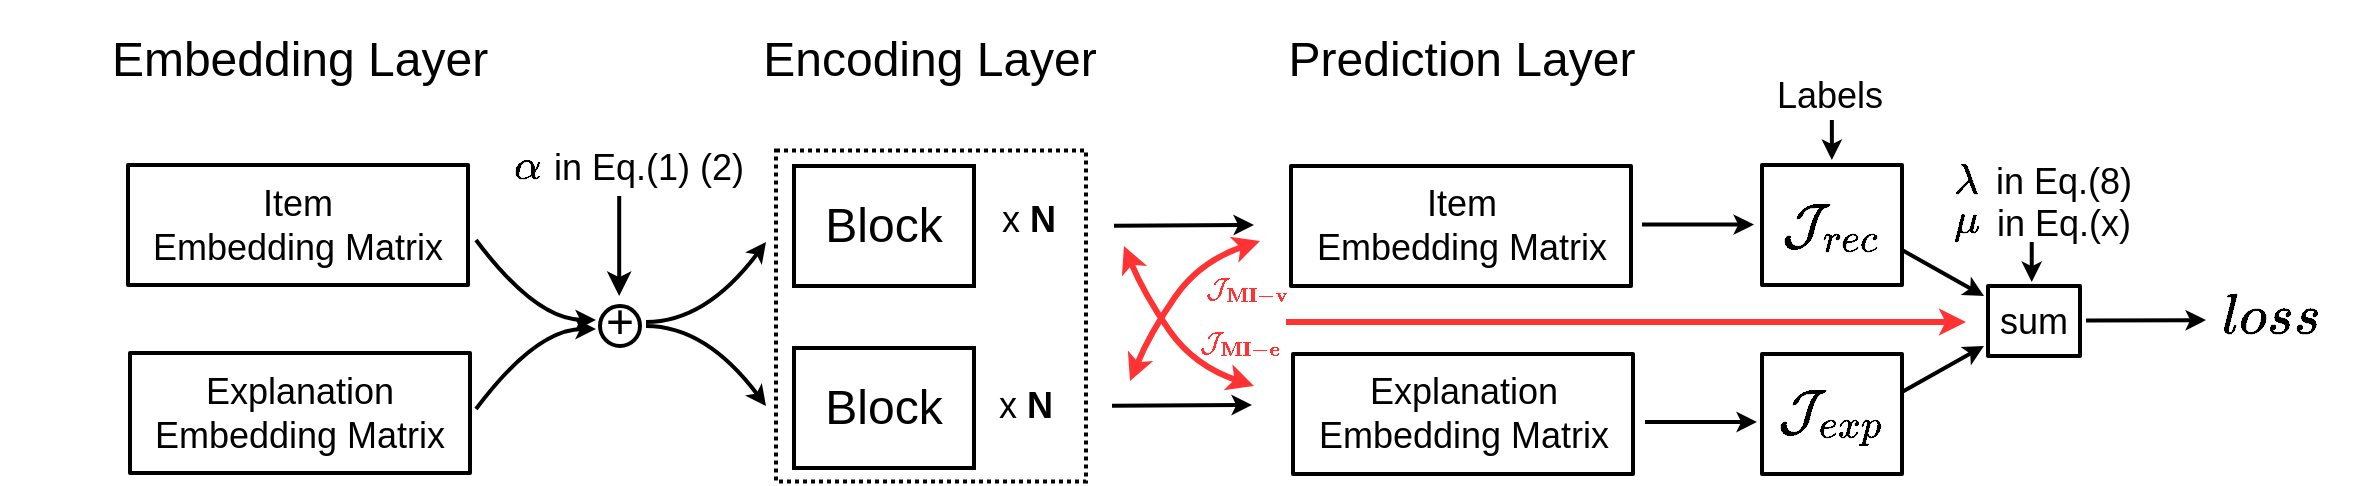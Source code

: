<mxfile version="18.0.1" type="device"><diagram id="gnFWWHtxR3jTJgyB2UoV" name="Page-1"><mxGraphModel dx="1150" dy="659" grid="1" gridSize="10" guides="1" tooltips="1" connect="1" arrows="1" fold="1" page="1" pageScale="1" pageWidth="850" pageHeight="1100" math="1" shadow="0"><root><mxCell id="0"/><mxCell id="1" parent="0"/><mxCell id="tjF-AHOzfOo3jb6UB5Aj-3" value="&lt;font style=&quot;font-size: 24px;&quot;&gt;Embedding Layer&lt;/font&gt;" style="whiteSpace=wrap;html=1;fillColor=none;strokeColor=none;" vertex="1" parent="1"><mxGeometry x="127" y="159" width="300" height="60" as="geometry"/></mxCell><mxCell id="tjF-AHOzfOo3jb6UB5Aj-6" value="" style="ellipse;whiteSpace=wrap;html=1;aspect=fixed;fontSize=24;fillColor=none;strokeWidth=2;connectable=0;cloneable=0;" vertex="1" parent="1"><mxGeometry x="427" y="312" width="20" height="20" as="geometry"/></mxCell><mxCell id="tjF-AHOzfOo3jb6UB5Aj-14" value="&lt;span style=&quot;font-size: 24px;&quot;&gt;Block&lt;/span&gt;" style="whiteSpace=wrap;html=1;strokeWidth=2;connectable=0;" vertex="1" parent="1"><mxGeometry x="524" y="242" width="90" height="60" as="geometry"/></mxCell><mxCell id="tjF-AHOzfOo3jb6UB5Aj-15" value="&lt;font style=&quot;font-size: 24px;&quot;&gt;Block&lt;/font&gt;" style="whiteSpace=wrap;html=1;strokeWidth=2;connectable=0;" vertex="1" parent="1"><mxGeometry x="524" y="333" width="90" height="60" as="geometry"/></mxCell><mxCell id="tjF-AHOzfOo3jb6UB5Aj-16" value="&lt;span style=&quot;font-size: 24px;&quot;&gt;+&lt;/span&gt;" style="whiteSpace=wrap;html=1;fontSize=18;fillColor=none;strokeColor=none;connectable=0;cloneable=0;" vertex="1" parent="1"><mxGeometry x="427" y="310" width="20" height="20" as="geometry"/></mxCell><mxCell id="tjF-AHOzfOo3jb6UB5Aj-17" value="" style="endArrow=classic;html=1;rounded=0;fontSize=18;strokeWidth=2;" edge="1" parent="1"><mxGeometry width="50" height="50" relative="1" as="geometry"><mxPoint x="436.6" y="257" as="sourcePoint"/><mxPoint x="436.6" y="307" as="targetPoint"/></mxGeometry></mxCell><mxCell id="tjF-AHOzfOo3jb6UB5Aj-19" value="&lt;span style=&quot;&quot;&gt;&amp;nbsp;in Eq.(1) (2)&lt;/span&gt;" style="whiteSpace=wrap;html=1;fontSize=18;strokeWidth=2;fillColor=none;strokeColor=none;" vertex="1" parent="1"><mxGeometry x="389" y="228" width="120" height="30" as="geometry"/></mxCell><mxCell id="tjF-AHOzfOo3jb6UB5Aj-21" value="$$\alpha$$" style="whiteSpace=wrap;html=1;fontSize=18;strokeWidth=2;fillColor=none;strokeColor=none;" vertex="1" parent="1"><mxGeometry x="371" y="228" width="40" height="30" as="geometry"/></mxCell><mxCell id="tjF-AHOzfOo3jb6UB5Aj-26" value="&lt;font style=&quot;font-size: 24px;&quot;&gt;Encoding Layer&lt;/font&gt;" style="whiteSpace=wrap;html=1;fillColor=none;strokeColor=none;" vertex="1" parent="1"><mxGeometry x="441.5" y="159" width="300" height="60" as="geometry"/></mxCell><mxCell id="tjF-AHOzfOo3jb6UB5Aj-28" value="" style="curved=1;endArrow=classic;html=1;rounded=0;fontSize=18;strokeWidth=2;endSize=4;" edge="1" parent="1"><mxGeometry width="50" height="50" relative="1" as="geometry"><mxPoint x="450" y="320" as="sourcePoint"/><mxPoint x="510" y="280" as="targetPoint"/><Array as="points"><mxPoint x="480" y="320"/></Array></mxGeometry></mxCell><mxCell id="tjF-AHOzfOo3jb6UB5Aj-36" value="" style="endArrow=classic;html=1;rounded=0;fontSize=18;startSize=4;endSize=4;strokeWidth=2;" edge="1" parent="1"><mxGeometry width="50" height="50" relative="1" as="geometry"><mxPoint x="683" y="361.91" as="sourcePoint"/><mxPoint x="753" y="361.47" as="targetPoint"/></mxGeometry></mxCell><mxCell id="tjF-AHOzfOo3jb6UB5Aj-39" value="" style="rounded=0;whiteSpace=wrap;html=1;fontSize=18;strokeWidth=2;fillColor=none;dashed=1;dashPattern=1 1;" vertex="1" parent="1"><mxGeometry x="515" y="234.25" width="155" height="165.5" as="geometry"/></mxCell><mxCell id="tjF-AHOzfOo3jb6UB5Aj-41" value="&amp;nbsp;x &lt;b&gt;N&lt;/b&gt;" style="whiteSpace=wrap;html=1;dashed=1;dashPattern=1 1;fontSize=18;strokeWidth=2;fillColor=none;strokeColor=none;" vertex="1" parent="1"><mxGeometry x="619" y="247.5" width="40" height="42" as="geometry"/></mxCell><mxCell id="tjF-AHOzfOo3jb6UB5Aj-42" value="x &lt;b&gt;N&lt;/b&gt;" style="whiteSpace=wrap;html=1;dashed=1;dashPattern=1 1;fontSize=18;strokeWidth=2;fillColor=none;strokeColor=none;" vertex="1" parent="1"><mxGeometry x="625" y="341" width="30" height="42" as="geometry"/></mxCell><mxCell id="tjF-AHOzfOo3jb6UB5Aj-45" value="&lt;font style=&quot;font-size: 24px;&quot;&gt;Prediction Layer&lt;/font&gt;" style="whiteSpace=wrap;html=1;fillColor=none;strokeColor=none;" vertex="1" parent="1"><mxGeometry x="708" y="159" width="300" height="60" as="geometry"/></mxCell><mxCell id="tjF-AHOzfOo3jb6UB5Aj-163" value="" style="endArrow=classic;html=1;rounded=0;fontSize=18;startSize=4;endSize=4;strokeWidth=2;" edge="1" parent="1"><mxGeometry width="50" height="50" relative="1" as="geometry"><mxPoint x="948" y="271.3" as="sourcePoint"/><mxPoint x="1004" y="271.3" as="targetPoint"/></mxGeometry></mxCell><mxCell id="tjF-AHOzfOo3jb6UB5Aj-164" value="" style="endArrow=classic;html=1;rounded=0;fontSize=18;startSize=4;endSize=4;strokeWidth=2;" edge="1" parent="1"><mxGeometry width="50" height="50" relative="1" as="geometry"><mxPoint x="949.5" y="370" as="sourcePoint"/><mxPoint x="1005.5" y="370" as="targetPoint"/></mxGeometry></mxCell><mxCell id="tjF-AHOzfOo3jb6UB5Aj-165" value="" style="endArrow=classic;html=1;rounded=0;fontSize=18;startSize=4;endSize=4;strokeWidth=2;" edge="1" parent="1"><mxGeometry width="50" height="50" relative="1" as="geometry"><mxPoint x="684" y="271.91" as="sourcePoint"/><mxPoint x="754" y="271.47" as="targetPoint"/></mxGeometry></mxCell><mxCell id="tjF-AHOzfOo3jb6UB5Aj-169" value="&lt;span style=&quot;font-size: 18px;&quot;&gt;Explanation&lt;/span&gt;&lt;br style=&quot;font-size: 18px;&quot;&gt;&lt;span style=&quot;font-size: 18px;&quot;&gt;Embedding Matrix&lt;/span&gt;" style="whiteSpace=wrap;html=1;strokeWidth=2;fillColor=default;sketch=1;glass=0;fillStyle=auto;fillWeight=1;jiggle=0;zigzagOffset=0;sketchStyle=rough;hachureGap=0;hachureAngle=0;simplification=0;disableMultiStroke=0;disableMultiStrokeFill=0;dashOffset=1;curveFitting=0.95;" vertex="1" parent="1"><mxGeometry x="192" y="335.5" width="170" height="60" as="geometry"/></mxCell><mxCell id="tjF-AHOzfOo3jb6UB5Aj-171" value="&lt;span style=&quot;font-size: 18px;&quot;&gt;Item&lt;/span&gt;&lt;br style=&quot;font-size: 18px;&quot;&gt;&lt;span style=&quot;font-size: 18px;&quot;&gt;Embedding Matrix&lt;/span&gt;" style="whiteSpace=wrap;html=1;strokeWidth=2;fillColor=default;sketch=1;glass=0;fillStyle=auto;fillWeight=1;jiggle=0;zigzagOffset=0;sketchStyle=rough;hachureGap=0;hachureAngle=0;simplification=0;disableMultiStroke=0;disableMultiStrokeFill=0;dashOffset=1;curveFitting=0.95;" vertex="1" parent="1"><mxGeometry x="191" y="241.5" width="170" height="60" as="geometry"/></mxCell><mxCell id="tjF-AHOzfOo3jb6UB5Aj-172" value="&lt;span style=&quot;font-size: 18px;&quot;&gt;Explanation&lt;/span&gt;&lt;br style=&quot;font-size: 18px;&quot;&gt;&lt;span style=&quot;font-size: 18px;&quot;&gt;Embedding Matrix&lt;/span&gt;" style="whiteSpace=wrap;html=1;strokeWidth=2;fillColor=default;sketch=1;glass=0;fillStyle=auto;fillWeight=1;jiggle=0;zigzagOffset=0;sketchStyle=rough;hachureGap=0;hachureAngle=0;simplification=0;disableMultiStroke=0;disableMultiStrokeFill=0;dashOffset=1;curveFitting=0.95;" vertex="1" parent="1"><mxGeometry x="773.5" y="336" width="170" height="60" as="geometry"/></mxCell><mxCell id="tjF-AHOzfOo3jb6UB5Aj-173" value="&lt;span style=&quot;font-size: 18px;&quot;&gt;Item&lt;/span&gt;&lt;br style=&quot;font-size: 18px;&quot;&gt;&lt;span style=&quot;font-size: 18px;&quot;&gt;Embedding Matrix&lt;/span&gt;" style="whiteSpace=wrap;html=1;strokeWidth=2;fillColor=default;sketch=1;glass=0;fillStyle=auto;fillWeight=1;jiggle=0;zigzagOffset=0;sketchStyle=rough;hachureGap=0;hachureAngle=0;simplification=0;disableMultiStroke=0;disableMultiStrokeFill=0;dashOffset=1;curveFitting=0.95;" vertex="1" parent="1"><mxGeometry x="772.5" y="242" width="170" height="60" as="geometry"/></mxCell><mxCell id="tjF-AHOzfOo3jb6UB5Aj-174" value="&lt;font style=&quot;font-size: 24px;&quot;&gt;$$\mathcal{J}_{rec}$$&lt;/font&gt;" style="whiteSpace=wrap;html=1;strokeWidth=2;fillColor=default;sketch=1;glass=0;fillStyle=auto;fillWeight=1;jiggle=0;zigzagOffset=0;sketchStyle=rough;hachureGap=0;hachureAngle=0;simplification=0;disableMultiStroke=0;disableMultiStrokeFill=0;dashOffset=1;curveFitting=0.95;" vertex="1" parent="1"><mxGeometry x="1008" y="241.5" width="70" height="60" as="geometry"/></mxCell><mxCell id="tjF-AHOzfOo3jb6UB5Aj-175" value="&lt;font style=&quot;font-size: 24px;&quot;&gt;$$\mathcal{J}_{exp}$$&lt;/font&gt;" style="whiteSpace=wrap;html=1;strokeWidth=2;fillColor=default;sketch=1;glass=0;fillStyle=auto;fillWeight=1;jiggle=0;zigzagOffset=0;sketchStyle=rough;hachureGap=0;hachureAngle=0;simplification=0;disableMultiStroke=0;disableMultiStrokeFill=0;dashOffset=1;curveFitting=0.95;" vertex="1" parent="1"><mxGeometry x="1008" y="336" width="70" height="60" as="geometry"/></mxCell><mxCell id="tjF-AHOzfOo3jb6UB5Aj-177" value="&lt;font style=&quot;font-size: 24px;&quot;&gt;&lt;i style=&quot;&quot;&gt;$$loss$$&lt;/i&gt;&lt;/font&gt;" style="whiteSpace=wrap;html=1;strokeWidth=2;fillColor=none;sketch=1;glass=0;fillStyle=auto;fillWeight=1;jiggle=0;zigzagOffset=0;sketchStyle=rough;hachureGap=0;hachureAngle=0;simplification=0;disableMultiStroke=0;disableMultiStrokeFill=0;dashOffset=1;curveFitting=0.95;strokeColor=none;" vertex="1" parent="1"><mxGeometry x="1228" y="287.5" width="70" height="60" as="geometry"/></mxCell><mxCell id="tjF-AHOzfOo3jb6UB5Aj-179" value="in Eq.(8)" style="whiteSpace=wrap;html=1;fontSize=18;strokeWidth=2;fillColor=none;strokeColor=none;" vertex="1" parent="1"><mxGeometry x="1100" y="235" width="118" height="29.5" as="geometry"/></mxCell><mxCell id="tjF-AHOzfOo3jb6UB5Aj-180" value="$$\lambda$$" style="whiteSpace=wrap;html=1;fontSize=18;strokeWidth=2;fillColor=none;strokeColor=none;" vertex="1" parent="1"><mxGeometry x="1100" y="235" width="20" height="30" as="geometry"/></mxCell><mxCell id="tjF-AHOzfOo3jb6UB5Aj-181" value="$$\mu$$" style="whiteSpace=wrap;html=1;fontSize=18;strokeWidth=2;fillColor=none;strokeColor=none;" vertex="1" parent="1"><mxGeometry x="1100" y="254.5" width="20" height="30" as="geometry"/></mxCell><mxCell id="tjF-AHOzfOo3jb6UB5Aj-182" value="in Eq.(x)" style="whiteSpace=wrap;html=1;fontSize=18;strokeWidth=2;fillColor=none;strokeColor=none;" vertex="1" parent="1"><mxGeometry x="1115" y="263" width="88" height="15" as="geometry"/></mxCell><mxCell id="tjF-AHOzfOo3jb6UB5Aj-183" value="" style="curved=1;endArrow=classic;html=1;rounded=0;fontSize=36;startSize=4;endSize=4;strokeWidth=3;strokeColor=#FF3333;startArrow=classic;startFill=1;" edge="1" parent="1"><mxGeometry width="50" height="50" relative="1" as="geometry"><mxPoint x="689" y="282" as="sourcePoint"/><mxPoint x="754" y="352" as="targetPoint"/><Array as="points"><mxPoint x="699" y="306"/><mxPoint x="724" y="342"/></Array></mxGeometry></mxCell><mxCell id="tjF-AHOzfOo3jb6UB5Aj-191" value="" style="endArrow=classic;html=1;rounded=0;fontSize=18;strokeWidth=2;endSize=4;startSize=4;" edge="1" parent="1"><mxGeometry width="50" height="50" relative="1" as="geometry"><mxPoint x="1042.93" y="219" as="sourcePoint"/><mxPoint x="1042.93" y="239" as="targetPoint"/></mxGeometry></mxCell><mxCell id="tjF-AHOzfOo3jb6UB5Aj-195" value="&lt;span style=&quot;font-size: 18px;&quot;&gt;Labels&lt;/span&gt;" style="whiteSpace=wrap;html=1;strokeWidth=2;fillColor=none;sketch=1;glass=0;fillStyle=auto;fillWeight=1;jiggle=0;zigzagOffset=0;sketchStyle=rough;hachureGap=0;hachureAngle=0;simplification=0;disableMultiStroke=0;disableMultiStrokeFill=0;dashOffset=1;curveFitting=0.95;strokeColor=none;" vertex="1" parent="1"><mxGeometry x="1018.25" y="192" width="47.5" height="30" as="geometry"/></mxCell><mxCell id="tjF-AHOzfOo3jb6UB5Aj-197" value="" style="endArrow=classic;html=1;rounded=0;fontSize=18;startSize=4;endSize=4;strokeWidth=3;strokeColor=#FF3333;" edge="1" parent="1"><mxGeometry width="50" height="50" relative="1" as="geometry"><mxPoint x="770" y="320" as="sourcePoint"/><mxPoint x="1110" y="320" as="targetPoint"/></mxGeometry></mxCell><mxCell id="tjF-AHOzfOo3jb6UB5Aj-198" value="&lt;font style=&quot;font-size: 18px;&quot;&gt;sum&lt;/font&gt;" style="whiteSpace=wrap;html=1;strokeWidth=2;fillColor=none;sketch=1;glass=0;fillStyle=auto;fillWeight=1;jiggle=0;zigzagOffset=0;sketchStyle=rough;hachureGap=0;hachureAngle=0;simplification=0;disableMultiStroke=0;disableMultiStrokeFill=0;dashOffset=1;curveFitting=0.95;strokeColor=default;" vertex="1" parent="1"><mxGeometry x="1121" y="302" width="46" height="35" as="geometry"/></mxCell><mxCell id="tjF-AHOzfOo3jb6UB5Aj-200" value="" style="curved=1;endArrow=classic;html=1;rounded=0;fontSize=36;startSize=4;endSize=4;strokeColor=#000000;strokeWidth=2;exitX=1;exitY=0.5;exitDx=0;exitDy=0;" edge="1" parent="1"><mxGeometry width="50" height="50" relative="1" as="geometry"><mxPoint x="1078" y="355.0" as="sourcePoint"/><mxPoint x="1119" y="332" as="targetPoint"/><Array as="points"><mxPoint x="1119" y="332"/></Array></mxGeometry></mxCell><mxCell id="tjF-AHOzfOo3jb6UB5Aj-201" value="" style="curved=1;endArrow=classic;html=1;rounded=0;fontSize=36;startSize=4;endSize=4;strokeColor=#000000;strokeWidth=2;exitX=1;exitY=0.5;exitDx=0;exitDy=0;" edge="1" parent="1"><mxGeometry width="50" height="50" relative="1" as="geometry"><mxPoint x="1078" y="284.0" as="sourcePoint"/><mxPoint x="1119" y="307" as="targetPoint"/><Array as="points"><mxPoint x="1119" y="307"/></Array></mxGeometry></mxCell><mxCell id="tjF-AHOzfOo3jb6UB5Aj-203" value="" style="endArrow=classic;html=1;rounded=0;fontSize=18;strokeWidth=2;endSize=4;startSize=4;" edge="1" parent="1"><mxGeometry width="50" height="50" relative="1" as="geometry"><mxPoint x="1142.87" y="280" as="sourcePoint"/><mxPoint x="1142.87" y="300" as="targetPoint"/></mxGeometry></mxCell><mxCell id="tjF-AHOzfOo3jb6UB5Aj-204" value="" style="endArrow=classic;html=1;rounded=0;fontSize=18;startSize=4;endSize=4;strokeWidth=2;" edge="1" parent="1"><mxGeometry width="50" height="50" relative="1" as="geometry"><mxPoint x="1170" y="319.24" as="sourcePoint"/><mxPoint x="1230" y="319.05" as="targetPoint"/></mxGeometry></mxCell><mxCell id="tjF-AHOzfOo3jb6UB5Aj-206" value="" style="curved=1;endArrow=classic;html=1;rounded=0;fontSize=36;startSize=4;endSize=4;strokeWidth=3;strokeColor=#FF3333;startArrow=classic;startFill=1;" edge="1" parent="1"><mxGeometry width="50" height="50" relative="1" as="geometry"><mxPoint x="692" y="349.5" as="sourcePoint"/><mxPoint x="757" y="279.5" as="targetPoint"/><Array as="points"><mxPoint x="702" y="325.5"/><mxPoint x="727" y="289.5"/></Array></mxGeometry></mxCell><mxCell id="tjF-AHOzfOo3jb6UB5Aj-208" value="&lt;font style=&quot;font-size: 12px;&quot; color=&quot;#ff3333&quot;&gt;&lt;b&gt;$$\mathcal{J}_{\mathbf{MI-e}}$$&lt;/b&gt;&lt;/font&gt;" style="text;html=1;align=center;verticalAlign=middle;resizable=0;points=[];autosize=1;strokeColor=none;fillColor=none;fontSize=18;" vertex="1" parent="1"><mxGeometry x="647" y="314.5" width="200" height="30" as="geometry"/></mxCell><mxCell id="tjF-AHOzfOo3jb6UB5Aj-209" value="&lt;font style=&quot;font-size: 12px;&quot; color=&quot;#ff3333&quot;&gt;&lt;b&gt;$$\mathcal{J}_{\mathbf{MI-v}}$$&lt;/b&gt;&lt;/font&gt;" style="text;html=1;align=center;verticalAlign=middle;resizable=0;points=[];autosize=1;strokeColor=none;fillColor=none;fontSize=18;" vertex="1" parent="1"><mxGeometry x="650" y="287.5" width="200" height="30" as="geometry"/></mxCell><mxCell id="tjF-AHOzfOo3jb6UB5Aj-211" value="" style="curved=1;endArrow=classic;html=1;rounded=0;fontSize=18;strokeWidth=2;endSize=4;" edge="1" parent="1"><mxGeometry width="50" height="50" relative="1" as="geometry"><mxPoint x="450" y="322" as="sourcePoint"/><mxPoint x="510" y="362" as="targetPoint"/><Array as="points"><mxPoint x="480" y="322"/></Array></mxGeometry></mxCell><mxCell id="tjF-AHOzfOo3jb6UB5Aj-212" value="" style="curved=1;endArrow=classic;html=1;rounded=0;fontSize=18;strokeWidth=2;endSize=4;" edge="1" parent="1"><mxGeometry width="50" height="50" relative="1" as="geometry"><mxPoint x="365" y="279" as="sourcePoint"/><mxPoint x="425" y="319" as="targetPoint"/><Array as="points"><mxPoint x="395" y="319"/></Array></mxGeometry></mxCell><mxCell id="tjF-AHOzfOo3jb6UB5Aj-213" value="" style="curved=1;endArrow=classic;html=1;rounded=0;fontSize=18;strokeWidth=2;endSize=4;" edge="1" parent="1"><mxGeometry width="50" height="50" relative="1" as="geometry"><mxPoint x="365" y="363.5" as="sourcePoint"/><mxPoint x="425" y="323.5" as="targetPoint"/><Array as="points"><mxPoint x="395" y="323.5"/></Array></mxGeometry></mxCell></root></mxGraphModel></diagram></mxfile>